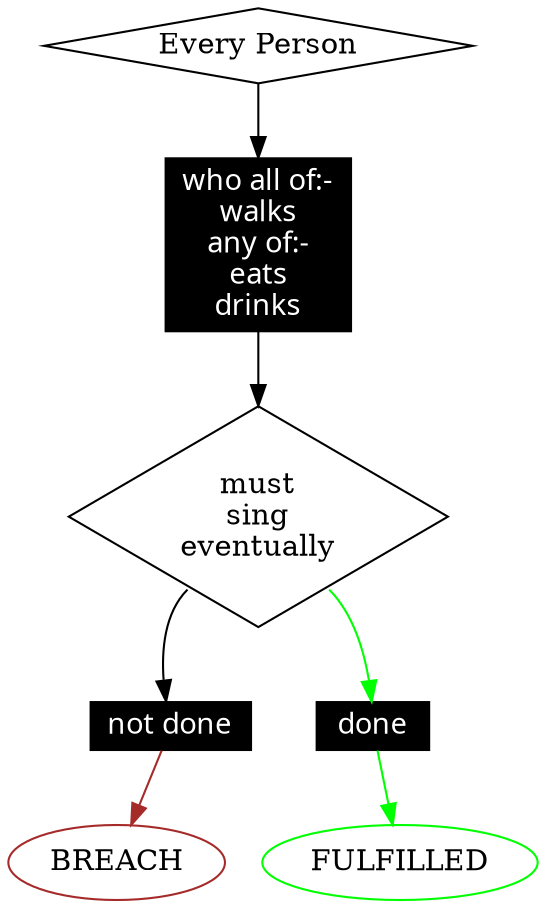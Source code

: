 digraph {
    graph [compound=true];
    subgraph places {
        node [shape=circle];
        2 [label="Every Person"
          ,shape=diamond
          ,comment=IsParty];
        4 [label="must\nsing\neventually"
          ,shape=diamond
          ,comment=IsDeon];
    }
    subgraph transitions {
        node [shape=box
             ,height=0.2
             ,style=filled
             ,fillcolor=black
             ,fontcolor=white
             ,fontname=Monaco];
        3 [label="who all of:-\nwalks\nany of:-\neats\ndrinks"];
        5 [label=done
          ,comment="Temporal \"eventually\""
          ,comment=IsLastHappy];
        6 [label="not done"];
    }
    subgraph breachfulfilled {
        graph [rank=same];
        0 [label=BREACH
          ,color=brown
          ,comment=IsInfra];
        1 [label=FULFILLED
          ,color=green
          ,comment=IsInfra];
    }
    0 -> 1 [comment="this will render as invisible, but will be on same rank"
           ,style=invis];
    2 -> 3;
    3 -> 4;
    4 -> 5 [tailport=se
           ,comment="southeast for positive"
           ,color=green];
    4 -> 6 [tailport=sw
           ,comment="southwest for negative"];
    5 -> 1 [color=green];
    6 -> 0 [color=brown];
}